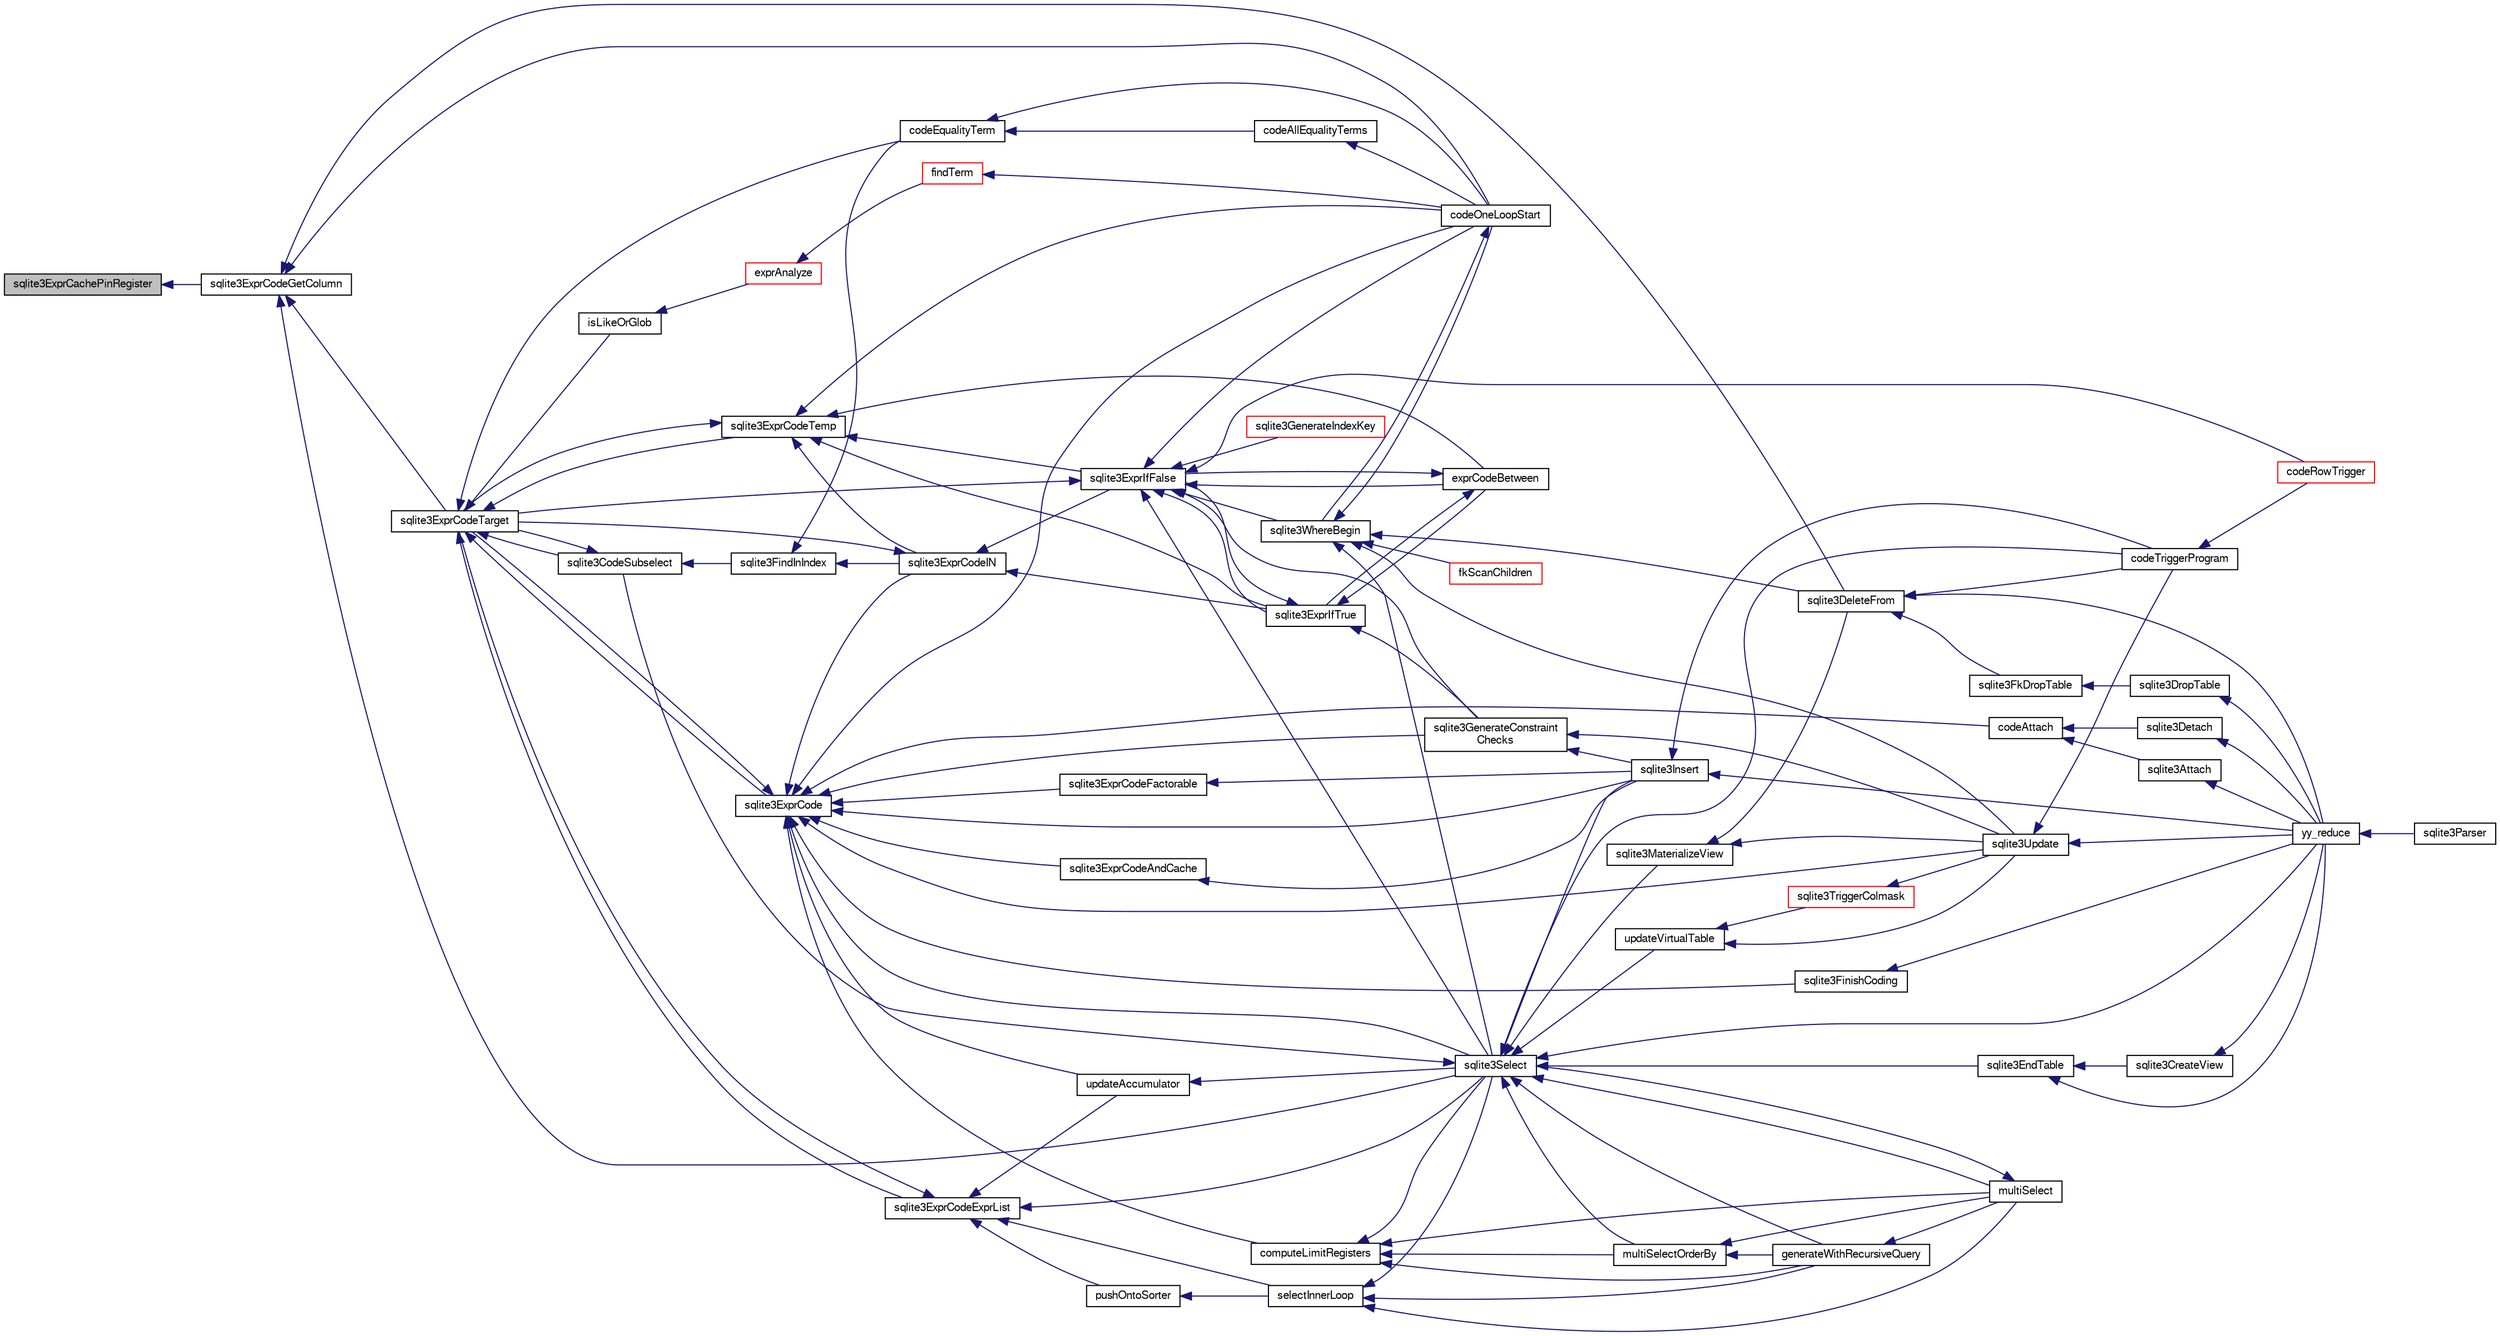 digraph "sqlite3ExprCachePinRegister"
{
  edge [fontname="FreeSans",fontsize="10",labelfontname="FreeSans",labelfontsize="10"];
  node [fontname="FreeSans",fontsize="10",shape=record];
  rankdir="LR";
  Node515607 [label="sqlite3ExprCachePinRegister",height=0.2,width=0.4,color="black", fillcolor="grey75", style="filled", fontcolor="black"];
  Node515607 -> Node515608 [dir="back",color="midnightblue",fontsize="10",style="solid",fontname="FreeSans"];
  Node515608 [label="sqlite3ExprCodeGetColumn",height=0.2,width=0.4,color="black", fillcolor="white", style="filled",URL="$sqlite3_8c.html#a053723da492b5bb45cb8df75c733155d"];
  Node515608 -> Node515609 [dir="back",color="midnightblue",fontsize="10",style="solid",fontname="FreeSans"];
  Node515609 [label="sqlite3ExprCodeTarget",height=0.2,width=0.4,color="black", fillcolor="white", style="filled",URL="$sqlite3_8c.html#a4f308397a0a3ed299ed31aaa1ae2a293"];
  Node515609 -> Node515610 [dir="back",color="midnightblue",fontsize="10",style="solid",fontname="FreeSans"];
  Node515610 [label="sqlite3CodeSubselect",height=0.2,width=0.4,color="black", fillcolor="white", style="filled",URL="$sqlite3_8c.html#aa69b46d2204a1d1b110107a1be12ee0c"];
  Node515610 -> Node515611 [dir="back",color="midnightblue",fontsize="10",style="solid",fontname="FreeSans"];
  Node515611 [label="sqlite3FindInIndex",height=0.2,width=0.4,color="black", fillcolor="white", style="filled",URL="$sqlite3_8c.html#af7d8c56ab0231f44bb5f87b3fafeffb2"];
  Node515611 -> Node515612 [dir="back",color="midnightblue",fontsize="10",style="solid",fontname="FreeSans"];
  Node515612 [label="sqlite3ExprCodeIN",height=0.2,width=0.4,color="black", fillcolor="white", style="filled",URL="$sqlite3_8c.html#ad9cf4f5b5ffb90c24a4a0900c8626193"];
  Node515612 -> Node515609 [dir="back",color="midnightblue",fontsize="10",style="solid",fontname="FreeSans"];
  Node515612 -> Node515613 [dir="back",color="midnightblue",fontsize="10",style="solid",fontname="FreeSans"];
  Node515613 [label="sqlite3ExprIfTrue",height=0.2,width=0.4,color="black", fillcolor="white", style="filled",URL="$sqlite3_8c.html#ad93a55237c23e1b743ab1f59df1a1444"];
  Node515613 -> Node515614 [dir="back",color="midnightblue",fontsize="10",style="solid",fontname="FreeSans"];
  Node515614 [label="exprCodeBetween",height=0.2,width=0.4,color="black", fillcolor="white", style="filled",URL="$sqlite3_8c.html#abd053493214542bca8f406f42145d173"];
  Node515614 -> Node515613 [dir="back",color="midnightblue",fontsize="10",style="solid",fontname="FreeSans"];
  Node515614 -> Node515615 [dir="back",color="midnightblue",fontsize="10",style="solid",fontname="FreeSans"];
  Node515615 [label="sqlite3ExprIfFalse",height=0.2,width=0.4,color="black", fillcolor="white", style="filled",URL="$sqlite3_8c.html#af97ecccb5d56e321e118414b08f65b71"];
  Node515615 -> Node515609 [dir="back",color="midnightblue",fontsize="10",style="solid",fontname="FreeSans"];
  Node515615 -> Node515614 [dir="back",color="midnightblue",fontsize="10",style="solid",fontname="FreeSans"];
  Node515615 -> Node515613 [dir="back",color="midnightblue",fontsize="10",style="solid",fontname="FreeSans"];
  Node515615 -> Node515616 [dir="back",color="midnightblue",fontsize="10",style="solid",fontname="FreeSans"];
  Node515616 [label="sqlite3GenerateIndexKey",height=0.2,width=0.4,color="red", fillcolor="white", style="filled",URL="$sqlite3_8c.html#ab85ac93d5c5e6760f45f07897be7f272"];
  Node515615 -> Node515642 [dir="back",color="midnightblue",fontsize="10",style="solid",fontname="FreeSans"];
  Node515642 [label="sqlite3GenerateConstraint\lChecks",height=0.2,width=0.4,color="black", fillcolor="white", style="filled",URL="$sqlite3_8c.html#aef639c1e6a0c0a67ca6e7690ad931bd2"];
  Node515642 -> Node515640 [dir="back",color="midnightblue",fontsize="10",style="solid",fontname="FreeSans"];
  Node515640 [label="sqlite3Insert",height=0.2,width=0.4,color="black", fillcolor="white", style="filled",URL="$sqlite3_8c.html#a5b17c9c2000bae6bdff8e6be48d7dc2b"];
  Node515640 -> Node515633 [dir="back",color="midnightblue",fontsize="10",style="solid",fontname="FreeSans"];
  Node515633 [label="codeTriggerProgram",height=0.2,width=0.4,color="black", fillcolor="white", style="filled",URL="$sqlite3_8c.html#a120801f59d9281d201d2ff4b2606836e"];
  Node515633 -> Node515634 [dir="back",color="midnightblue",fontsize="10",style="solid",fontname="FreeSans"];
  Node515634 [label="codeRowTrigger",height=0.2,width=0.4,color="red", fillcolor="white", style="filled",URL="$sqlite3_8c.html#a463cea5aaaf388b560b206570a0022fc"];
  Node515640 -> Node515620 [dir="back",color="midnightblue",fontsize="10",style="solid",fontname="FreeSans"];
  Node515620 [label="yy_reduce",height=0.2,width=0.4,color="black", fillcolor="white", style="filled",URL="$sqlite3_8c.html#a7c419a9b25711c666a9a2449ef377f14"];
  Node515620 -> Node515621 [dir="back",color="midnightblue",fontsize="10",style="solid",fontname="FreeSans"];
  Node515621 [label="sqlite3Parser",height=0.2,width=0.4,color="black", fillcolor="white", style="filled",URL="$sqlite3_8c.html#a0327d71a5fabe0b6a343d78a2602e72a"];
  Node515642 -> Node515638 [dir="back",color="midnightblue",fontsize="10",style="solid",fontname="FreeSans"];
  Node515638 [label="sqlite3Update",height=0.2,width=0.4,color="black", fillcolor="white", style="filled",URL="$sqlite3_8c.html#ac5aa67c46e8cc8174566fabe6809fafa"];
  Node515638 -> Node515633 [dir="back",color="midnightblue",fontsize="10",style="solid",fontname="FreeSans"];
  Node515638 -> Node515620 [dir="back",color="midnightblue",fontsize="10",style="solid",fontname="FreeSans"];
  Node515615 -> Node515648 [dir="back",color="midnightblue",fontsize="10",style="solid",fontname="FreeSans"];
  Node515648 [label="sqlite3Select",height=0.2,width=0.4,color="black", fillcolor="white", style="filled",URL="$sqlite3_8c.html#a2465ee8c956209ba4b272477b7c21a45"];
  Node515648 -> Node515610 [dir="back",color="midnightblue",fontsize="10",style="solid",fontname="FreeSans"];
  Node515648 -> Node515623 [dir="back",color="midnightblue",fontsize="10",style="solid",fontname="FreeSans"];
  Node515623 [label="sqlite3EndTable",height=0.2,width=0.4,color="black", fillcolor="white", style="filled",URL="$sqlite3_8c.html#a7b5f2c66c0f0b6f819d970ca389768b0"];
  Node515623 -> Node515624 [dir="back",color="midnightblue",fontsize="10",style="solid",fontname="FreeSans"];
  Node515624 [label="sqlite3CreateView",height=0.2,width=0.4,color="black", fillcolor="white", style="filled",URL="$sqlite3_8c.html#a9d85cb00ff71dee5cd9a019503a6982e"];
  Node515624 -> Node515620 [dir="back",color="midnightblue",fontsize="10",style="solid",fontname="FreeSans"];
  Node515623 -> Node515620 [dir="back",color="midnightblue",fontsize="10",style="solid",fontname="FreeSans"];
  Node515648 -> Node515649 [dir="back",color="midnightblue",fontsize="10",style="solid",fontname="FreeSans"];
  Node515649 [label="sqlite3MaterializeView",height=0.2,width=0.4,color="black", fillcolor="white", style="filled",URL="$sqlite3_8c.html#a4557984b0b75f998fb0c3f231c9b1def"];
  Node515649 -> Node515630 [dir="back",color="midnightblue",fontsize="10",style="solid",fontname="FreeSans"];
  Node515630 [label="sqlite3DeleteFrom",height=0.2,width=0.4,color="black", fillcolor="white", style="filled",URL="$sqlite3_8c.html#ab9b4b45349188b49eabb23f94608a091"];
  Node515630 -> Node515631 [dir="back",color="midnightblue",fontsize="10",style="solid",fontname="FreeSans"];
  Node515631 [label="sqlite3FkDropTable",height=0.2,width=0.4,color="black", fillcolor="white", style="filled",URL="$sqlite3_8c.html#a1218c6fc74e89152ceaa4760e82f5ef9"];
  Node515631 -> Node515632 [dir="back",color="midnightblue",fontsize="10",style="solid",fontname="FreeSans"];
  Node515632 [label="sqlite3DropTable",height=0.2,width=0.4,color="black", fillcolor="white", style="filled",URL="$sqlite3_8c.html#a5534f77364b5568783c0e50db3c9defb"];
  Node515632 -> Node515620 [dir="back",color="midnightblue",fontsize="10",style="solid",fontname="FreeSans"];
  Node515630 -> Node515633 [dir="back",color="midnightblue",fontsize="10",style="solid",fontname="FreeSans"];
  Node515630 -> Node515620 [dir="back",color="midnightblue",fontsize="10",style="solid",fontname="FreeSans"];
  Node515649 -> Node515638 [dir="back",color="midnightblue",fontsize="10",style="solid",fontname="FreeSans"];
  Node515648 -> Node515640 [dir="back",color="midnightblue",fontsize="10",style="solid",fontname="FreeSans"];
  Node515648 -> Node515650 [dir="back",color="midnightblue",fontsize="10",style="solid",fontname="FreeSans"];
  Node515650 [label="generateWithRecursiveQuery",height=0.2,width=0.4,color="black", fillcolor="white", style="filled",URL="$sqlite3_8c.html#ade2c3663fa9c3b9676507984b9483942"];
  Node515650 -> Node515651 [dir="back",color="midnightblue",fontsize="10",style="solid",fontname="FreeSans"];
  Node515651 [label="multiSelect",height=0.2,width=0.4,color="black", fillcolor="white", style="filled",URL="$sqlite3_8c.html#a6456c61f3d9b2389738753cedfa24fa7"];
  Node515651 -> Node515648 [dir="back",color="midnightblue",fontsize="10",style="solid",fontname="FreeSans"];
  Node515648 -> Node515651 [dir="back",color="midnightblue",fontsize="10",style="solid",fontname="FreeSans"];
  Node515648 -> Node515652 [dir="back",color="midnightblue",fontsize="10",style="solid",fontname="FreeSans"];
  Node515652 [label="multiSelectOrderBy",height=0.2,width=0.4,color="black", fillcolor="white", style="filled",URL="$sqlite3_8c.html#afcdb8488c6f4dfdadaf9f04bca35b808"];
  Node515652 -> Node515650 [dir="back",color="midnightblue",fontsize="10",style="solid",fontname="FreeSans"];
  Node515652 -> Node515651 [dir="back",color="midnightblue",fontsize="10",style="solid",fontname="FreeSans"];
  Node515648 -> Node515633 [dir="back",color="midnightblue",fontsize="10",style="solid",fontname="FreeSans"];
  Node515648 -> Node515653 [dir="back",color="midnightblue",fontsize="10",style="solid",fontname="FreeSans"];
  Node515653 [label="updateVirtualTable",height=0.2,width=0.4,color="black", fillcolor="white", style="filled",URL="$sqlite3_8c.html#a740220531db9293c39a2cdd7da3f74e1"];
  Node515653 -> Node515641 [dir="back",color="midnightblue",fontsize="10",style="solid",fontname="FreeSans"];
  Node515641 [label="sqlite3TriggerColmask",height=0.2,width=0.4,color="red", fillcolor="white", style="filled",URL="$sqlite3_8c.html#acace8e99e37ae5e84ea03c65e820c540"];
  Node515641 -> Node515638 [dir="back",color="midnightblue",fontsize="10",style="solid",fontname="FreeSans"];
  Node515653 -> Node515638 [dir="back",color="midnightblue",fontsize="10",style="solid",fontname="FreeSans"];
  Node515648 -> Node515620 [dir="back",color="midnightblue",fontsize="10",style="solid",fontname="FreeSans"];
  Node515615 -> Node515634 [dir="back",color="midnightblue",fontsize="10",style="solid",fontname="FreeSans"];
  Node515615 -> Node515654 [dir="back",color="midnightblue",fontsize="10",style="solid",fontname="FreeSans"];
  Node515654 [label="codeOneLoopStart",height=0.2,width=0.4,color="black", fillcolor="white", style="filled",URL="$sqlite3_8c.html#aa868875120b151c169cc79139ed6e008"];
  Node515654 -> Node515645 [dir="back",color="midnightblue",fontsize="10",style="solid",fontname="FreeSans"];
  Node515645 [label="sqlite3WhereBegin",height=0.2,width=0.4,color="black", fillcolor="white", style="filled",URL="$sqlite3_8c.html#acad049f5c9a96a8118cffd5e5ce89f7c"];
  Node515645 -> Node515630 [dir="back",color="midnightblue",fontsize="10",style="solid",fontname="FreeSans"];
  Node515645 -> Node515646 [dir="back",color="midnightblue",fontsize="10",style="solid",fontname="FreeSans"];
  Node515646 [label="fkScanChildren",height=0.2,width=0.4,color="red", fillcolor="white", style="filled",URL="$sqlite3_8c.html#a67c9dcb484336b3155e7a82a037d4691"];
  Node515645 -> Node515648 [dir="back",color="midnightblue",fontsize="10",style="solid",fontname="FreeSans"];
  Node515645 -> Node515638 [dir="back",color="midnightblue",fontsize="10",style="solid",fontname="FreeSans"];
  Node515645 -> Node515654 [dir="back",color="midnightblue",fontsize="10",style="solid",fontname="FreeSans"];
  Node515615 -> Node515645 [dir="back",color="midnightblue",fontsize="10",style="solid",fontname="FreeSans"];
  Node515613 -> Node515615 [dir="back",color="midnightblue",fontsize="10",style="solid",fontname="FreeSans"];
  Node515613 -> Node515642 [dir="back",color="midnightblue",fontsize="10",style="solid",fontname="FreeSans"];
  Node515612 -> Node515615 [dir="back",color="midnightblue",fontsize="10",style="solid",fontname="FreeSans"];
  Node515611 -> Node515655 [dir="back",color="midnightblue",fontsize="10",style="solid",fontname="FreeSans"];
  Node515655 [label="codeEqualityTerm",height=0.2,width=0.4,color="black", fillcolor="white", style="filled",URL="$sqlite3_8c.html#ad88a57073f031452c9843e97f15acc47"];
  Node515655 -> Node515656 [dir="back",color="midnightblue",fontsize="10",style="solid",fontname="FreeSans"];
  Node515656 [label="codeAllEqualityTerms",height=0.2,width=0.4,color="black", fillcolor="white", style="filled",URL="$sqlite3_8c.html#a3095598b812500a4efe41bf17cd49381"];
  Node515656 -> Node515654 [dir="back",color="midnightblue",fontsize="10",style="solid",fontname="FreeSans"];
  Node515655 -> Node515654 [dir="back",color="midnightblue",fontsize="10",style="solid",fontname="FreeSans"];
  Node515610 -> Node515609 [dir="back",color="midnightblue",fontsize="10",style="solid",fontname="FreeSans"];
  Node515609 -> Node515657 [dir="back",color="midnightblue",fontsize="10",style="solid",fontname="FreeSans"];
  Node515657 [label="sqlite3ExprCodeTemp",height=0.2,width=0.4,color="black", fillcolor="white", style="filled",URL="$sqlite3_8c.html#a3bc5c1ccb3c5851847e2aeb4a84ae1fc"];
  Node515657 -> Node515612 [dir="back",color="midnightblue",fontsize="10",style="solid",fontname="FreeSans"];
  Node515657 -> Node515609 [dir="back",color="midnightblue",fontsize="10",style="solid",fontname="FreeSans"];
  Node515657 -> Node515614 [dir="back",color="midnightblue",fontsize="10",style="solid",fontname="FreeSans"];
  Node515657 -> Node515613 [dir="back",color="midnightblue",fontsize="10",style="solid",fontname="FreeSans"];
  Node515657 -> Node515615 [dir="back",color="midnightblue",fontsize="10",style="solid",fontname="FreeSans"];
  Node515657 -> Node515654 [dir="back",color="midnightblue",fontsize="10",style="solid",fontname="FreeSans"];
  Node515609 -> Node515658 [dir="back",color="midnightblue",fontsize="10",style="solid",fontname="FreeSans"];
  Node515658 [label="sqlite3ExprCode",height=0.2,width=0.4,color="black", fillcolor="white", style="filled",URL="$sqlite3_8c.html#a75f270fb0b111b86924cca4ea507b417"];
  Node515658 -> Node515612 [dir="back",color="midnightblue",fontsize="10",style="solid",fontname="FreeSans"];
  Node515658 -> Node515609 [dir="back",color="midnightblue",fontsize="10",style="solid",fontname="FreeSans"];
  Node515658 -> Node515659 [dir="back",color="midnightblue",fontsize="10",style="solid",fontname="FreeSans"];
  Node515659 [label="sqlite3ExprCodeFactorable",height=0.2,width=0.4,color="black", fillcolor="white", style="filled",URL="$sqlite3_8c.html#a843f7fd58eec5a683c1fd8435fcd1e84"];
  Node515659 -> Node515640 [dir="back",color="midnightblue",fontsize="10",style="solid",fontname="FreeSans"];
  Node515658 -> Node515660 [dir="back",color="midnightblue",fontsize="10",style="solid",fontname="FreeSans"];
  Node515660 [label="sqlite3ExprCodeAndCache",height=0.2,width=0.4,color="black", fillcolor="white", style="filled",URL="$sqlite3_8c.html#ae3e46527d9b7fc9cb9236d21a5e6b1d8"];
  Node515660 -> Node515640 [dir="back",color="midnightblue",fontsize="10",style="solid",fontname="FreeSans"];
  Node515658 -> Node515661 [dir="back",color="midnightblue",fontsize="10",style="solid",fontname="FreeSans"];
  Node515661 [label="codeAttach",height=0.2,width=0.4,color="black", fillcolor="white", style="filled",URL="$sqlite3_8c.html#ade4e9e30d828a19c191fdcb098676d5b"];
  Node515661 -> Node515662 [dir="back",color="midnightblue",fontsize="10",style="solid",fontname="FreeSans"];
  Node515662 [label="sqlite3Detach",height=0.2,width=0.4,color="black", fillcolor="white", style="filled",URL="$sqlite3_8c.html#ab1a5a0b01c7560aef5e0b8603a68747d"];
  Node515662 -> Node515620 [dir="back",color="midnightblue",fontsize="10",style="solid",fontname="FreeSans"];
  Node515661 -> Node515663 [dir="back",color="midnightblue",fontsize="10",style="solid",fontname="FreeSans"];
  Node515663 [label="sqlite3Attach",height=0.2,width=0.4,color="black", fillcolor="white", style="filled",URL="$sqlite3_8c.html#ae0907fe0b43cc1b4c7e6a16213e8546f"];
  Node515663 -> Node515620 [dir="back",color="midnightblue",fontsize="10",style="solid",fontname="FreeSans"];
  Node515658 -> Node515664 [dir="back",color="midnightblue",fontsize="10",style="solid",fontname="FreeSans"];
  Node515664 [label="sqlite3FinishCoding",height=0.2,width=0.4,color="black", fillcolor="white", style="filled",URL="$sqlite3_8c.html#a651bc5b446c276c092705856d995b278"];
  Node515664 -> Node515620 [dir="back",color="midnightblue",fontsize="10",style="solid",fontname="FreeSans"];
  Node515658 -> Node515640 [dir="back",color="midnightblue",fontsize="10",style="solid",fontname="FreeSans"];
  Node515658 -> Node515642 [dir="back",color="midnightblue",fontsize="10",style="solid",fontname="FreeSans"];
  Node515658 -> Node515665 [dir="back",color="midnightblue",fontsize="10",style="solid",fontname="FreeSans"];
  Node515665 [label="computeLimitRegisters",height=0.2,width=0.4,color="black", fillcolor="white", style="filled",URL="$sqlite3_8c.html#ae9d37055e4905929b6f6cda5461e2f37"];
  Node515665 -> Node515650 [dir="back",color="midnightblue",fontsize="10",style="solid",fontname="FreeSans"];
  Node515665 -> Node515651 [dir="back",color="midnightblue",fontsize="10",style="solid",fontname="FreeSans"];
  Node515665 -> Node515652 [dir="back",color="midnightblue",fontsize="10",style="solid",fontname="FreeSans"];
  Node515665 -> Node515648 [dir="back",color="midnightblue",fontsize="10",style="solid",fontname="FreeSans"];
  Node515658 -> Node515666 [dir="back",color="midnightblue",fontsize="10",style="solid",fontname="FreeSans"];
  Node515666 [label="updateAccumulator",height=0.2,width=0.4,color="black", fillcolor="white", style="filled",URL="$sqlite3_8c.html#a1681660dd3ecd50c8727d6e56a537bd9"];
  Node515666 -> Node515648 [dir="back",color="midnightblue",fontsize="10",style="solid",fontname="FreeSans"];
  Node515658 -> Node515648 [dir="back",color="midnightblue",fontsize="10",style="solid",fontname="FreeSans"];
  Node515658 -> Node515638 [dir="back",color="midnightblue",fontsize="10",style="solid",fontname="FreeSans"];
  Node515658 -> Node515654 [dir="back",color="midnightblue",fontsize="10",style="solid",fontname="FreeSans"];
  Node515609 -> Node515667 [dir="back",color="midnightblue",fontsize="10",style="solid",fontname="FreeSans"];
  Node515667 [label="sqlite3ExprCodeExprList",height=0.2,width=0.4,color="black", fillcolor="white", style="filled",URL="$sqlite3_8c.html#a05b2b3dc3de7565de24eb3a2ff4e9566"];
  Node515667 -> Node515609 [dir="back",color="midnightblue",fontsize="10",style="solid",fontname="FreeSans"];
  Node515667 -> Node515668 [dir="back",color="midnightblue",fontsize="10",style="solid",fontname="FreeSans"];
  Node515668 [label="pushOntoSorter",height=0.2,width=0.4,color="black", fillcolor="white", style="filled",URL="$sqlite3_8c.html#a4555397beb584a386e7739cf022a6651"];
  Node515668 -> Node515669 [dir="back",color="midnightblue",fontsize="10",style="solid",fontname="FreeSans"];
  Node515669 [label="selectInnerLoop",height=0.2,width=0.4,color="black", fillcolor="white", style="filled",URL="$sqlite3_8c.html#ababe0933661ebe67eb0e6074bb1fd411"];
  Node515669 -> Node515650 [dir="back",color="midnightblue",fontsize="10",style="solid",fontname="FreeSans"];
  Node515669 -> Node515651 [dir="back",color="midnightblue",fontsize="10",style="solid",fontname="FreeSans"];
  Node515669 -> Node515648 [dir="back",color="midnightblue",fontsize="10",style="solid",fontname="FreeSans"];
  Node515667 -> Node515669 [dir="back",color="midnightblue",fontsize="10",style="solid",fontname="FreeSans"];
  Node515667 -> Node515666 [dir="back",color="midnightblue",fontsize="10",style="solid",fontname="FreeSans"];
  Node515667 -> Node515648 [dir="back",color="midnightblue",fontsize="10",style="solid",fontname="FreeSans"];
  Node515609 -> Node515670 [dir="back",color="midnightblue",fontsize="10",style="solid",fontname="FreeSans"];
  Node515670 [label="isLikeOrGlob",height=0.2,width=0.4,color="black", fillcolor="white", style="filled",URL="$sqlite3_8c.html#a6c38e495198bf8976f68d1a6ebd74a50"];
  Node515670 -> Node515671 [dir="back",color="midnightblue",fontsize="10",style="solid",fontname="FreeSans"];
  Node515671 [label="exprAnalyze",height=0.2,width=0.4,color="red", fillcolor="white", style="filled",URL="$sqlite3_8c.html#acb10e48c9a4184a4edd9bfd5b14ad0b7"];
  Node515671 -> Node515672 [dir="back",color="midnightblue",fontsize="10",style="solid",fontname="FreeSans"];
  Node515672 [label="findTerm",height=0.2,width=0.4,color="red", fillcolor="white", style="filled",URL="$sqlite3_8c.html#af26eb1eed85001fcf29fa189b631ac4b"];
  Node515672 -> Node515654 [dir="back",color="midnightblue",fontsize="10",style="solid",fontname="FreeSans"];
  Node515609 -> Node515655 [dir="back",color="midnightblue",fontsize="10",style="solid",fontname="FreeSans"];
  Node515608 -> Node515630 [dir="back",color="midnightblue",fontsize="10",style="solid",fontname="FreeSans"];
  Node515608 -> Node515648 [dir="back",color="midnightblue",fontsize="10",style="solid",fontname="FreeSans"];
  Node515608 -> Node515654 [dir="back",color="midnightblue",fontsize="10",style="solid",fontname="FreeSans"];
}
